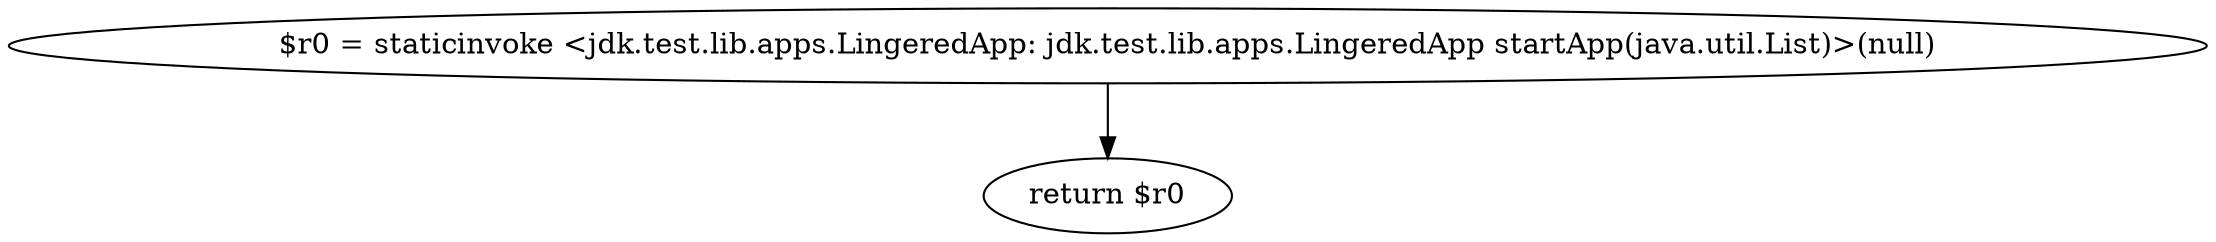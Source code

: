 digraph "unitGraph" {
    "$r0 = staticinvoke <jdk.test.lib.apps.LingeredApp: jdk.test.lib.apps.LingeredApp startApp(java.util.List)>(null)"
    "return $r0"
    "$r0 = staticinvoke <jdk.test.lib.apps.LingeredApp: jdk.test.lib.apps.LingeredApp startApp(java.util.List)>(null)"->"return $r0";
}
